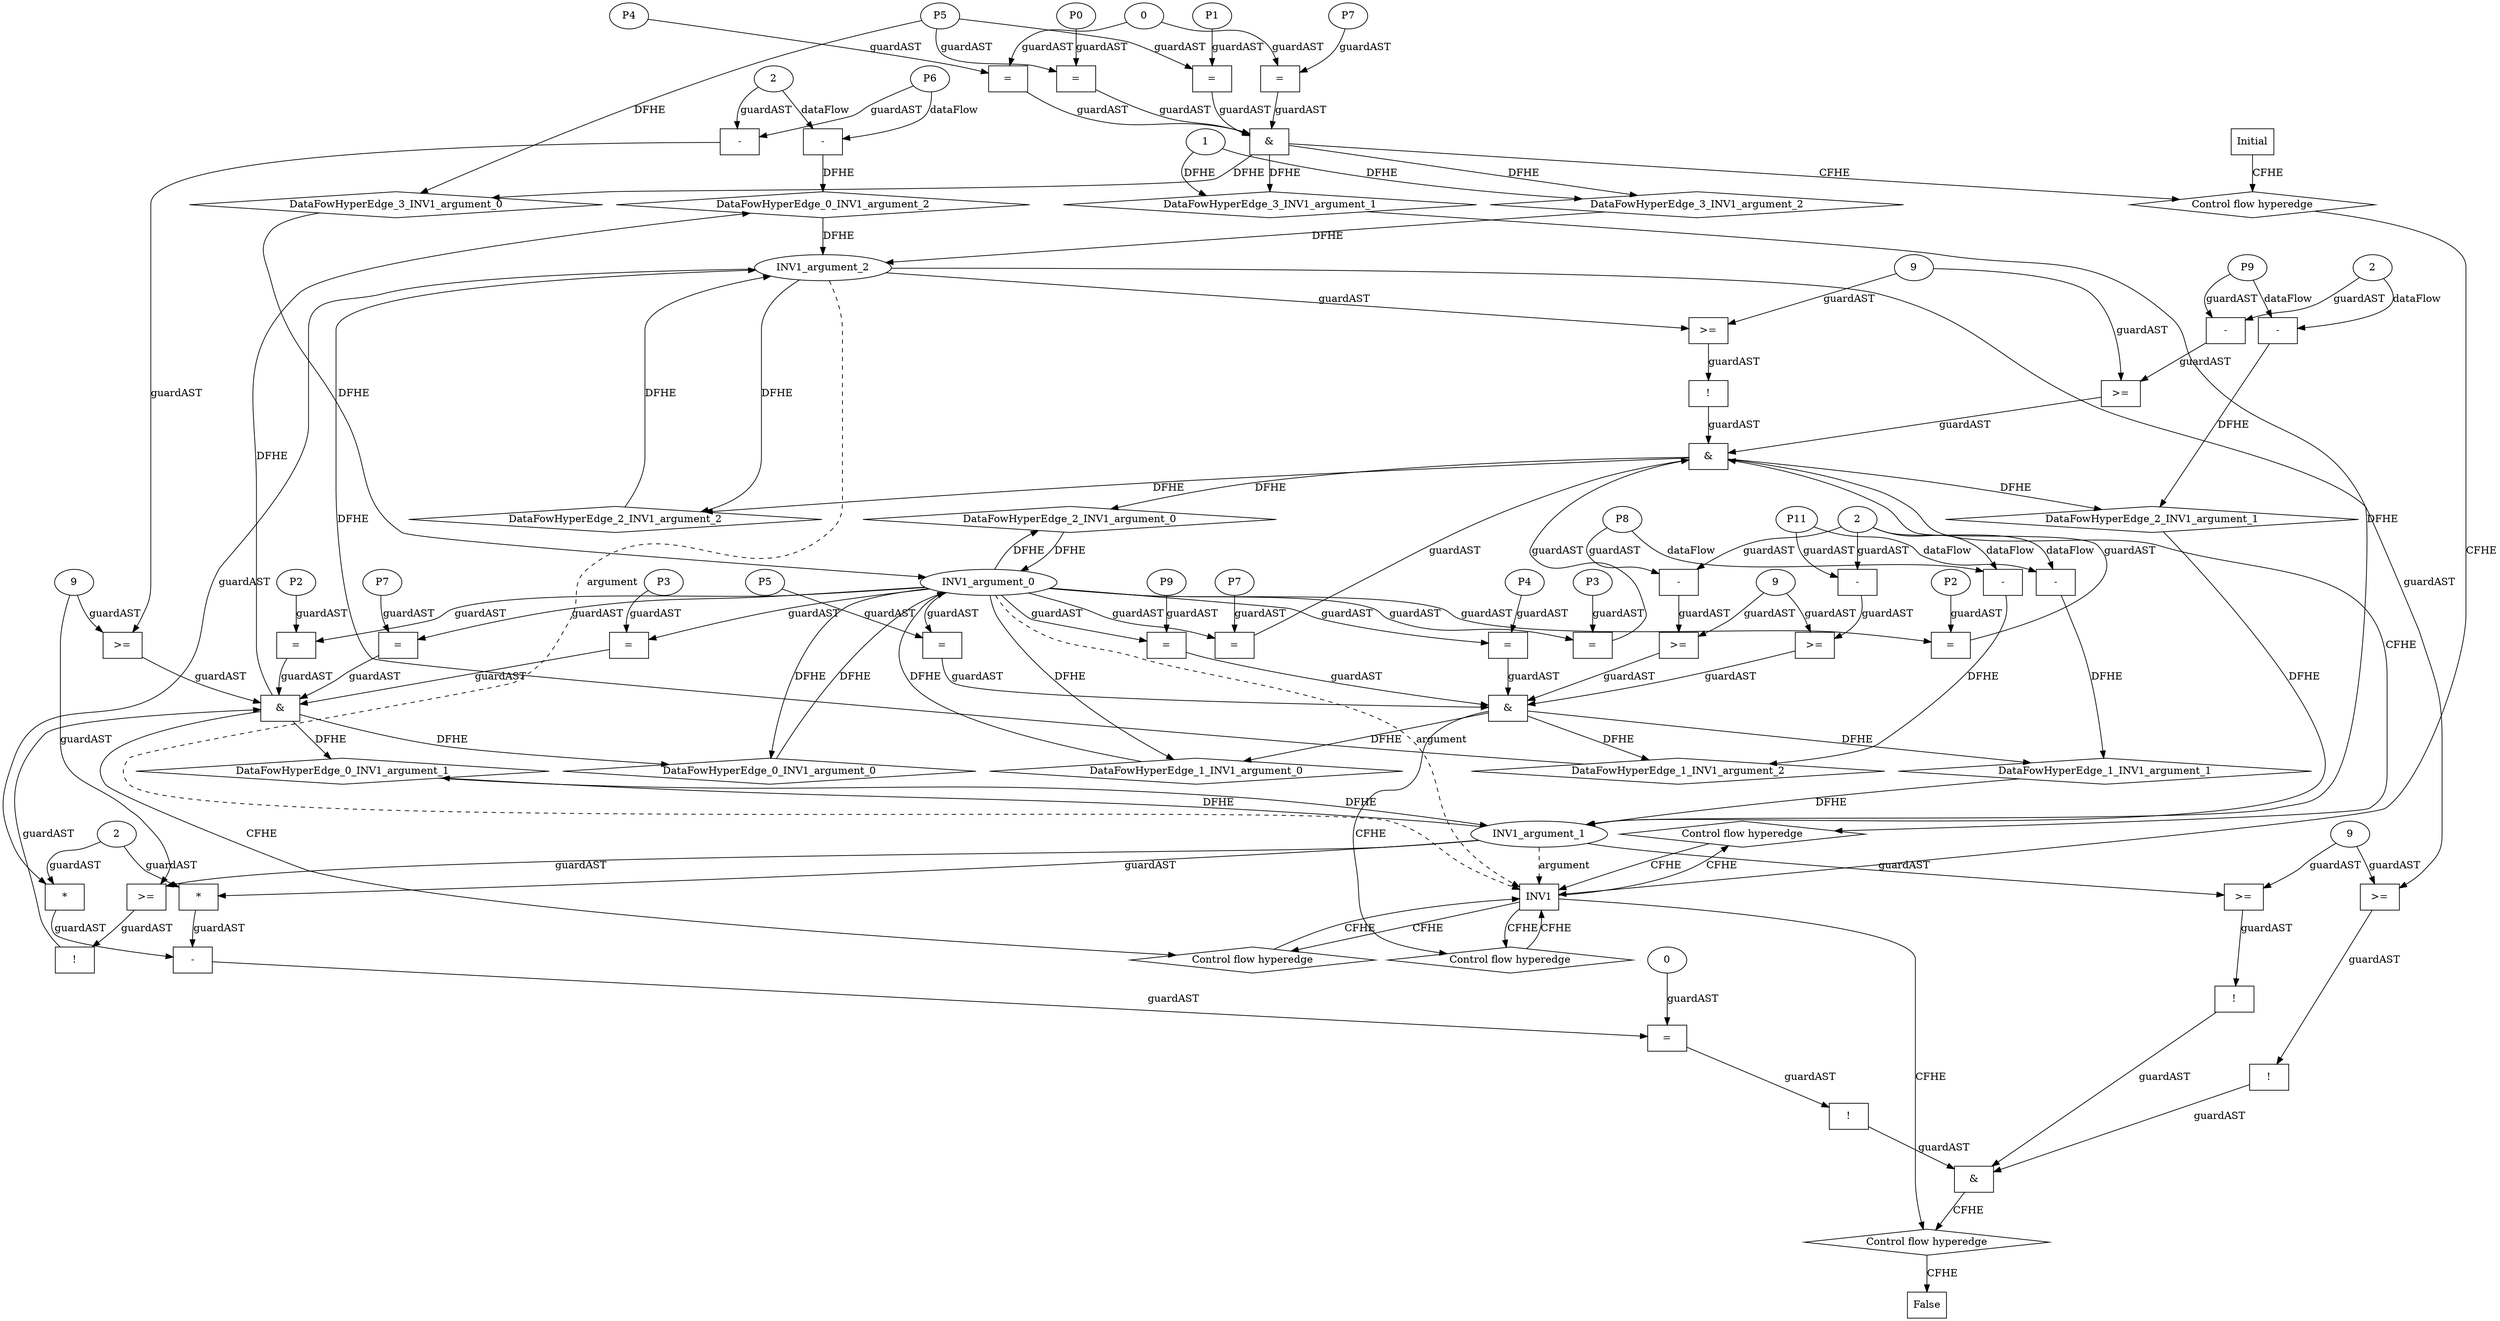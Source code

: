 // Horn Graph
digraph {
	"xxxINV1___INV1_0xxxdataFlow_0_node_0" [label="-"  nodeName="xxxINV1___INV1_0xxxdataFlow_0_node_0" class=Operator GNNNodeID=3 shape=rect]
	"xxxINV1___INV1_0xxxdataFlow_0_node_1" [label="P6"  nodeName="xxxINV1___INV1_0xxxdataFlow_0_node_1" class=symbolicConstant GNNNodeID=4]
	"xxxINV1___INV1_0xxxdataFlow_0_node_2" [label="2"  nodeName="xxxINV1___INV1_0xxxdataFlow_0_node_2" class=IdealInt GNNNodeID=5]
		"xxxINV1___INV1_0xxxdataFlow_0_node_1" -> "xxxINV1___INV1_0xxxdataFlow_0_node_0" [ label="dataFlow"]
		"xxxINV1___INV1_0xxxdataFlow_0_node_2" -> "xxxINV1___INV1_0xxxdataFlow_0_node_0" [ label="dataFlow"]
	"xxxINV1___INV1_0xxxguard_0_node_0" [label="="  nodeName="xxxINV1___INV1_0xxxguard_0_node_0" class=Operator GNNNodeID=6 shape=rect]
	"xxxINV1___INV1_0xxxguard_0_node_1" [label="P2"  nodeName="xxxINV1___INV1_0xxxguard_0_node_1" class=symbolicConstant GNNNodeID=7]
		"xxxINV1___INV1_0xxxguard_0_node_1" -> "xxxINV1___INV1_0xxxguard_0_node_0" [ label="guardAST"]
		"INV1_argument_0" -> "xxxINV1___INV1_0xxxguard_0_node_0" [ label="guardAST"]
	"xxxINV1___INV1_0xxxguard1_node_0" [label="="  nodeName="xxxINV1___INV1_0xxxguard1_node_0" class=Operator GNNNodeID=8 shape=rect]
	"xxxINV1___INV1_0xxxguard1_node_1" [label="P7"  nodeName="xxxINV1___INV1_0xxxguard1_node_1" class=symbolicConstant GNNNodeID=9]
		"xxxINV1___INV1_0xxxguard1_node_1" -> "xxxINV1___INV1_0xxxguard1_node_0" [ label="guardAST"]
		"INV1_argument_0" -> "xxxINV1___INV1_0xxxguard1_node_0" [ label="guardAST"]
	"xxxINV1___INV1_0xxxguard2_node_0" [label="!"  nodeName="xxxINV1___INV1_0xxxguard2_node_0" class=Operator GNNNodeID=10 shape=rect]
	"xxxINV1___INV1_0xxxguard2_node_1" [label=">="  nodeName="xxxINV1___INV1_0xxxguard2_node_1" class=Operator GNNNodeID=11 shape=rect]
	"xxxINV1___INV1_0xxxguard2_node_2" [label="9"  nodeName="xxxINV1___INV1_0xxxguard2_node_2" class=IdealInt GNNNodeID=12]
		"xxxINV1___INV1_0xxxguard2_node_1" -> "xxxINV1___INV1_0xxxguard2_node_0" [ label="guardAST"]
		"xxxINV1___INV1_0xxxguard2_node_2" -> "xxxINV1___INV1_0xxxguard2_node_1" [ label="guardAST"]
		"INV1_argument_1" -> "xxxINV1___INV1_0xxxguard2_node_1" [ label="guardAST"]
	"xxxINV1___INV1_0xxxguard3_node_0" [label=">="  nodeName="xxxINV1___INV1_0xxxguard3_node_0" class=Operator GNNNodeID=13 shape=rect]
	"xxxINV1___INV1_0xxxguard3_node_2" [label="-"  nodeName="xxxINV1___INV1_0xxxguard3_node_2" class=Operator GNNNodeID=14 shape=rect]
		"xxxINV1___INV1_0xxxguard2_node_2" -> "xxxINV1___INV1_0xxxguard3_node_0" [ label="guardAST"]
		"xxxINV1___INV1_0xxxguard3_node_2" -> "xxxINV1___INV1_0xxxguard3_node_0" [ label="guardAST"]
		"xxxINV1___INV1_0xxxdataFlow_0_node_1" -> "xxxINV1___INV1_0xxxguard3_node_2" [ label="guardAST"]
		"xxxINV1___INV1_0xxxdataFlow_0_node_2" -> "xxxINV1___INV1_0xxxguard3_node_2" [ label="guardAST"]
	"xxxINV1___INV1_0xxxguard4_node_0" [label="="  nodeName="xxxINV1___INV1_0xxxguard4_node_0" class=Operator GNNNodeID=15 shape=rect]
	"xxxINV1___INV1_0xxxguard4_node_1" [label="P3"  nodeName="xxxINV1___INV1_0xxxguard4_node_1" class=symbolicConstant GNNNodeID=16]
		"xxxINV1___INV1_0xxxguard4_node_1" -> "xxxINV1___INV1_0xxxguard4_node_0" [ label="guardAST"]
		"INV1_argument_0" -> "xxxINV1___INV1_0xxxguard4_node_0" [ label="guardAST"]
	"xxxINV1___INV1_1xxxdataFlow_0_node_0" [label="-"  nodeName="xxxINV1___INV1_1xxxdataFlow_0_node_0" class=Operator GNNNodeID=17 shape=rect]
	"xxxINV1___INV1_1xxxdataFlow_0_node_1" [label="P11"  nodeName="xxxINV1___INV1_1xxxdataFlow_0_node_1" class=symbolicConstant GNNNodeID=18]
	"xxxINV1___INV1_1xxxdataFlow_0_node_2" [label="2"  nodeName="xxxINV1___INV1_1xxxdataFlow_0_node_2" class=IdealInt GNNNodeID=19]
		"xxxINV1___INV1_1xxxdataFlow_0_node_1" -> "xxxINV1___INV1_1xxxdataFlow_0_node_0" [ label="dataFlow"]
		"xxxINV1___INV1_1xxxdataFlow_0_node_2" -> "xxxINV1___INV1_1xxxdataFlow_0_node_0" [ label="dataFlow"]
	"xxxINV1___INV1_1xxxdataFlow1_node_0" [label="-"  nodeName="xxxINV1___INV1_1xxxdataFlow1_node_0" class=Operator GNNNodeID=20 shape=rect]
	"xxxINV1___INV1_1xxxdataFlow1_node_1" [label="P8"  nodeName="xxxINV1___INV1_1xxxdataFlow1_node_1" class=symbolicConstant GNNNodeID=21]
		"xxxINV1___INV1_1xxxdataFlow1_node_1" -> "xxxINV1___INV1_1xxxdataFlow1_node_0" [ label="dataFlow"]
		"xxxINV1___INV1_1xxxdataFlow_0_node_2" -> "xxxINV1___INV1_1xxxdataFlow1_node_0" [ label="dataFlow"]
	"xxxINV1___INV1_1xxxguard_0_node_0" [label="="  nodeName="xxxINV1___INV1_1xxxguard_0_node_0" class=Operator GNNNodeID=22 shape=rect]
	"xxxINV1___INV1_1xxxguard_0_node_1" [label="P4"  nodeName="xxxINV1___INV1_1xxxguard_0_node_1" class=symbolicConstant GNNNodeID=23]
		"xxxINV1___INV1_1xxxguard_0_node_1" -> "xxxINV1___INV1_1xxxguard_0_node_0" [ label="guardAST"]
		"INV1_argument_0" -> "xxxINV1___INV1_1xxxguard_0_node_0" [ label="guardAST"]
	"xxxINV1___INV1_1xxxguard1_node_0" [label="="  nodeName="xxxINV1___INV1_1xxxguard1_node_0" class=Operator GNNNodeID=24 shape=rect]
	"xxxINV1___INV1_1xxxguard1_node_1" [label="P9"  nodeName="xxxINV1___INV1_1xxxguard1_node_1" class=symbolicConstant GNNNodeID=25]
		"xxxINV1___INV1_1xxxguard1_node_1" -> "xxxINV1___INV1_1xxxguard1_node_0" [ label="guardAST"]
		"INV1_argument_0" -> "xxxINV1___INV1_1xxxguard1_node_0" [ label="guardAST"]
	"xxxINV1___INV1_1xxxguard2_node_0" [label=">="  nodeName="xxxINV1___INV1_1xxxguard2_node_0" class=Operator GNNNodeID=26 shape=rect]
	"xxxINV1___INV1_1xxxguard2_node_1" [label="9"  nodeName="xxxINV1___INV1_1xxxguard2_node_1" class=IdealInt GNNNodeID=27]
	"xxxINV1___INV1_1xxxguard2_node_2" [label="-"  nodeName="xxxINV1___INV1_1xxxguard2_node_2" class=Operator GNNNodeID=28 shape=rect]
		"xxxINV1___INV1_1xxxguard2_node_1" -> "xxxINV1___INV1_1xxxguard2_node_0" [ label="guardAST"]
		"xxxINV1___INV1_1xxxguard2_node_2" -> "xxxINV1___INV1_1xxxguard2_node_0" [ label="guardAST"]
		"xxxINV1___INV1_1xxxdataFlow_0_node_1" -> "xxxINV1___INV1_1xxxguard2_node_2" [ label="guardAST"]
		"xxxINV1___INV1_1xxxdataFlow_0_node_2" -> "xxxINV1___INV1_1xxxguard2_node_2" [ label="guardAST"]
	"xxxINV1___INV1_1xxxguard3_node_0" [label=">="  nodeName="xxxINV1___INV1_1xxxguard3_node_0" class=Operator GNNNodeID=29 shape=rect]
	"xxxINV1___INV1_1xxxguard3_node_2" [label="-"  nodeName="xxxINV1___INV1_1xxxguard3_node_2" class=Operator GNNNodeID=30 shape=rect]
		"xxxINV1___INV1_1xxxguard2_node_1" -> "xxxINV1___INV1_1xxxguard3_node_0" [ label="guardAST"]
		"xxxINV1___INV1_1xxxguard3_node_2" -> "xxxINV1___INV1_1xxxguard3_node_0" [ label="guardAST"]
		"xxxINV1___INV1_1xxxdataFlow1_node_1" -> "xxxINV1___INV1_1xxxguard3_node_2" [ label="guardAST"]
		"xxxINV1___INV1_1xxxdataFlow_0_node_2" -> "xxxINV1___INV1_1xxxguard3_node_2" [ label="guardAST"]
	"xxxINV1___INV1_1xxxguard4_node_0" [label="="  nodeName="xxxINV1___INV1_1xxxguard4_node_0" class=Operator GNNNodeID=31 shape=rect]
	"xxxINV1___INV1_1xxxguard4_node_1" [label="P5"  nodeName="xxxINV1___INV1_1xxxguard4_node_1" class=symbolicConstant GNNNodeID=32]
		"xxxINV1___INV1_1xxxguard4_node_1" -> "xxxINV1___INV1_1xxxguard4_node_0" [ label="guardAST"]
		"INV1_argument_0" -> "xxxINV1___INV1_1xxxguard4_node_0" [ label="guardAST"]
	"xxxINV1___INV1_2xxxdataFlow_0_node_0" [label="-"  nodeName="xxxINV1___INV1_2xxxdataFlow_0_node_0" class=Operator GNNNodeID=33 shape=rect]
	"xxxINV1___INV1_2xxxdataFlow_0_node_1" [label="P9"  nodeName="xxxINV1___INV1_2xxxdataFlow_0_node_1" class=symbolicConstant GNNNodeID=34]
	"xxxINV1___INV1_2xxxdataFlow_0_node_2" [label="2"  nodeName="xxxINV1___INV1_2xxxdataFlow_0_node_2" class=IdealInt GNNNodeID=35]
		"xxxINV1___INV1_2xxxdataFlow_0_node_1" -> "xxxINV1___INV1_2xxxdataFlow_0_node_0" [ label="dataFlow"]
		"xxxINV1___INV1_2xxxdataFlow_0_node_2" -> "xxxINV1___INV1_2xxxdataFlow_0_node_0" [ label="dataFlow"]
	"xxxINV1___INV1_2xxxguard_0_node_0" [label="="  nodeName="xxxINV1___INV1_2xxxguard_0_node_0" class=Operator GNNNodeID=36 shape=rect]
	"xxxINV1___INV1_2xxxguard_0_node_1" [label="P2"  nodeName="xxxINV1___INV1_2xxxguard_0_node_1" class=symbolicConstant GNNNodeID=37]
		"xxxINV1___INV1_2xxxguard_0_node_1" -> "xxxINV1___INV1_2xxxguard_0_node_0" [ label="guardAST"]
		"INV1_argument_0" -> "xxxINV1___INV1_2xxxguard_0_node_0" [ label="guardAST"]
	"xxxINV1___INV1_2xxxguard1_node_0" [label="="  nodeName="xxxINV1___INV1_2xxxguard1_node_0" class=Operator GNNNodeID=38 shape=rect]
	"xxxINV1___INV1_2xxxguard1_node_1" [label="P7"  nodeName="xxxINV1___INV1_2xxxguard1_node_1" class=symbolicConstant GNNNodeID=39]
		"xxxINV1___INV1_2xxxguard1_node_1" -> "xxxINV1___INV1_2xxxguard1_node_0" [ label="guardAST"]
		"INV1_argument_0" -> "xxxINV1___INV1_2xxxguard1_node_0" [ label="guardAST"]
	"xxxINV1___INV1_2xxxguard2_node_0" [label="!"  nodeName="xxxINV1___INV1_2xxxguard2_node_0" class=Operator GNNNodeID=40 shape=rect]
	"xxxINV1___INV1_2xxxguard2_node_1" [label=">="  nodeName="xxxINV1___INV1_2xxxguard2_node_1" class=Operator GNNNodeID=41 shape=rect]
	"xxxINV1___INV1_2xxxguard2_node_2" [label="9"  nodeName="xxxINV1___INV1_2xxxguard2_node_2" class=IdealInt GNNNodeID=42]
		"xxxINV1___INV1_2xxxguard2_node_1" -> "xxxINV1___INV1_2xxxguard2_node_0" [ label="guardAST"]
		"xxxINV1___INV1_2xxxguard2_node_2" -> "xxxINV1___INV1_2xxxguard2_node_1" [ label="guardAST"]
		"INV1_argument_2" -> "xxxINV1___INV1_2xxxguard2_node_1" [ label="guardAST"]
	"xxxINV1___INV1_2xxxguard3_node_0" [label=">="  nodeName="xxxINV1___INV1_2xxxguard3_node_0" class=Operator GNNNodeID=43 shape=rect]
	"xxxINV1___INV1_2xxxguard3_node_2" [label="-"  nodeName="xxxINV1___INV1_2xxxguard3_node_2" class=Operator GNNNodeID=44 shape=rect]
		"xxxINV1___INV1_2xxxguard2_node_2" -> "xxxINV1___INV1_2xxxguard3_node_0" [ label="guardAST"]
		"xxxINV1___INV1_2xxxguard3_node_2" -> "xxxINV1___INV1_2xxxguard3_node_0" [ label="guardAST"]
		"xxxINV1___INV1_2xxxdataFlow_0_node_1" -> "xxxINV1___INV1_2xxxguard3_node_2" [ label="guardAST"]
		"xxxINV1___INV1_2xxxdataFlow_0_node_2" -> "xxxINV1___INV1_2xxxguard3_node_2" [ label="guardAST"]
	"xxxINV1___INV1_2xxxguard4_node_0" [label="="  nodeName="xxxINV1___INV1_2xxxguard4_node_0" class=Operator GNNNodeID=45 shape=rect]
	"xxxINV1___INV1_2xxxguard4_node_1" [label="P3"  nodeName="xxxINV1___INV1_2xxxguard4_node_1" class=symbolicConstant GNNNodeID=46]
		"xxxINV1___INV1_2xxxguard4_node_1" -> "xxxINV1___INV1_2xxxguard4_node_0" [ label="guardAST"]
		"INV1_argument_0" -> "xxxINV1___INV1_2xxxguard4_node_0" [ label="guardAST"]
	"xxxINV1___Initial_3xxxdataFlow_0_node_0" [label="P5"  nodeName="xxxINV1___Initial_3xxxdataFlow_0_node_0" class=symbolicConstant GNNNodeID=47]
	"xxxINV1___Initial_3xxxdataFlow1_node_0" [label="1"  nodeName="xxxINV1___Initial_3xxxdataFlow1_node_0" class=IdealInt GNNNodeID=48]
	"xxxINV1___Initial_3xxxguard_0_node_0" [label="="  nodeName="xxxINV1___Initial_3xxxguard_0_node_0" class=Operator GNNNodeID=49 shape=rect]
	"xxxINV1___Initial_3xxxguard_0_node_1" [label="P0"  nodeName="xxxINV1___Initial_3xxxguard_0_node_1" class=symbolicConstant GNNNodeID=50]
		"xxxINV1___Initial_3xxxguard_0_node_1" -> "xxxINV1___Initial_3xxxguard_0_node_0" [ label="guardAST"]
		"xxxINV1___Initial_3xxxdataFlow_0_node_0" -> "xxxINV1___Initial_3xxxguard_0_node_0" [ label="guardAST"]
	"xxxINV1___Initial_3xxxguard1_node_0" [label="="  nodeName="xxxINV1___Initial_3xxxguard1_node_0" class=Operator GNNNodeID=51 shape=rect]
	"xxxINV1___Initial_3xxxguard1_node_1" [label="P7"  nodeName="xxxINV1___Initial_3xxxguard1_node_1" class=symbolicConstant GNNNodeID=52]
	"xxxINV1___Initial_3xxxguard1_node_2" [label="0"  nodeName="xxxINV1___Initial_3xxxguard1_node_2" class=IdealInt GNNNodeID=53]
		"xxxINV1___Initial_3xxxguard1_node_1" -> "xxxINV1___Initial_3xxxguard1_node_0" [ label="guardAST"]
		"xxxINV1___Initial_3xxxguard1_node_2" -> "xxxINV1___Initial_3xxxguard1_node_0" [ label="guardAST"]
	"xxxINV1___Initial_3xxxguard2_node_0" [label="="  nodeName="xxxINV1___Initial_3xxxguard2_node_0" class=Operator GNNNodeID=54 shape=rect]
	"xxxINV1___Initial_3xxxguard2_node_1" [label="P4"  nodeName="xxxINV1___Initial_3xxxguard2_node_1" class=symbolicConstant GNNNodeID=55]
		"xxxINV1___Initial_3xxxguard2_node_1" -> "xxxINV1___Initial_3xxxguard2_node_0" [ label="guardAST"]
		"xxxINV1___Initial_3xxxguard1_node_2" -> "xxxINV1___Initial_3xxxguard2_node_0" [ label="guardAST"]
	"xxxINV1___Initial_3xxxguard3_node_0" [label="="  nodeName="xxxINV1___Initial_3xxxguard3_node_0" class=Operator GNNNodeID=56 shape=rect]
	"xxxINV1___Initial_3xxxguard3_node_1" [label="P1"  nodeName="xxxINV1___Initial_3xxxguard3_node_1" class=symbolicConstant GNNNodeID=57]
		"xxxINV1___Initial_3xxxguard3_node_1" -> "xxxINV1___Initial_3xxxguard3_node_0" [ label="guardAST"]
		"xxxINV1___Initial_3xxxdataFlow_0_node_0" -> "xxxINV1___Initial_3xxxguard3_node_0" [ label="guardAST"]
	"xxxFALSE___INV1_4xxxguard_0_node_0" [label="!"  nodeName="xxxFALSE___INV1_4xxxguard_0_node_0" class=Operator GNNNodeID=58 shape=rect]
	"xxxFALSE___INV1_4xxxguard_0_node_1" [label=">="  nodeName="xxxFALSE___INV1_4xxxguard_0_node_1" class=Operator GNNNodeID=59 shape=rect]
	"xxxFALSE___INV1_4xxxguard_0_node_2" [label="9"  nodeName="xxxFALSE___INV1_4xxxguard_0_node_2" class=IdealInt GNNNodeID=60]
		"xxxFALSE___INV1_4xxxguard_0_node_1" -> "xxxFALSE___INV1_4xxxguard_0_node_0" [ label="guardAST"]
		"xxxFALSE___INV1_4xxxguard_0_node_2" -> "xxxFALSE___INV1_4xxxguard_0_node_1" [ label="guardAST"]
		"INV1_argument_2" -> "xxxFALSE___INV1_4xxxguard_0_node_1" [ label="guardAST"]
	"xxxFALSE___INV1_4xxxguard1_node_0" [label="!"  nodeName="xxxFALSE___INV1_4xxxguard1_node_0" class=Operator GNNNodeID=61 shape=rect]
	"xxxFALSE___INV1_4xxxguard1_node_1" [label=">="  nodeName="xxxFALSE___INV1_4xxxguard1_node_1" class=Operator GNNNodeID=62 shape=rect]
		"xxxFALSE___INV1_4xxxguard1_node_1" -> "xxxFALSE___INV1_4xxxguard1_node_0" [ label="guardAST"]
		"xxxFALSE___INV1_4xxxguard_0_node_2" -> "xxxFALSE___INV1_4xxxguard1_node_1" [ label="guardAST"]
		"INV1_argument_1" -> "xxxFALSE___INV1_4xxxguard1_node_1" [ label="guardAST"]
	"xxxFALSE___INV1_4xxxguard2_node_0" [label="!"  nodeName="xxxFALSE___INV1_4xxxguard2_node_0" class=Operator GNNNodeID=63 shape=rect]
	"xxxFALSE___INV1_4xxxguard2_node_1" [label="="  nodeName="xxxFALSE___INV1_4xxxguard2_node_1" class=Operator GNNNodeID=64 shape=rect]
	"xxxFALSE___INV1_4xxxguard2_node_2" [label="-"  nodeName="xxxFALSE___INV1_4xxxguard2_node_2" class=Operator GNNNodeID=65 shape=rect]
	"xxxFALSE___INV1_4xxxguard2_node_3" [label="*"  nodeName="xxxFALSE___INV1_4xxxguard2_node_3" class=Operator GNNNodeID=66 shape=rect]
	"xxxFALSE___INV1_4xxxguard2_node_4" [label="2"  nodeName="xxxFALSE___INV1_4xxxguard2_node_4" class=constant GNNNodeID=67]
	"xxxFALSE___INV1_4xxxguard2_node_6" [label="*"  nodeName="xxxFALSE___INV1_4xxxguard2_node_6" class=Operator GNNNodeID=68 shape=rect]
	"xxxFALSE___INV1_4xxxguard2_node_4" [label="2"  nodeName="xxxFALSE___INV1_4xxxguard2_node_4" class=constant GNNNodeID=69]
	"xxxFALSE___INV1_4xxxguard2_node_9" [label="0"  nodeName="xxxFALSE___INV1_4xxxguard2_node_9" class=IdealInt GNNNodeID=70]
		"xxxFALSE___INV1_4xxxguard2_node_1" -> "xxxFALSE___INV1_4xxxguard2_node_0" [ label="guardAST"]
		"xxxFALSE___INV1_4xxxguard2_node_2" -> "xxxFALSE___INV1_4xxxguard2_node_1" [ label="guardAST"]
		"xxxFALSE___INV1_4xxxguard2_node_9" -> "xxxFALSE___INV1_4xxxguard2_node_1" [ label="guardAST"]
		"xxxFALSE___INV1_4xxxguard2_node_3" -> "xxxFALSE___INV1_4xxxguard2_node_2" [ label="guardAST"]
		"xxxFALSE___INV1_4xxxguard2_node_6" -> "xxxFALSE___INV1_4xxxguard2_node_2" [ label="guardAST"]
		"xxxFALSE___INV1_4xxxguard2_node_4" -> "xxxFALSE___INV1_4xxxguard2_node_3" [ label="guardAST"]
		"INV1_argument_1" -> "xxxFALSE___INV1_4xxxguard2_node_3" [ label="guardAST"]
		"INV1_argument_2" -> "xxxFALSE___INV1_4xxxguard2_node_6" [ label="guardAST"]
		"xxxFALSE___INV1_4xxxguard2_node_4" -> "xxxFALSE___INV1_4xxxguard2_node_6" [ label="guardAST"]
	"INV1" [label="INV1"  nodeName="INV1" class=CONTROL GNNNodeID=71 shape="rect"]
	"FALSE" [label="False"  nodeName=False class=CONTROL GNNNodeID=72 shape="rect"]
	"Initial" [label="Initial"  nodeName=Initial class=CONTROL GNNNodeID=73 shape="rect"]
	"ControlFowHyperEdge_0" [label="Control flow hyperedge"  hyperEdgeNodeID=0 nodeName=ControlFowHyperEdge_0 class=controlFlowHyperEdge shape="diamond"]
		"INV1" -> ControlFowHyperEdge_0 [ label="CFHE"]
		"ControlFowHyperEdge_0" -> "INV1" [ label="CFHE"]
	"ControlFowHyperEdge_1" [label="Control flow hyperedge"  hyperEdgeNodeID=1 nodeName=ControlFowHyperEdge_1 class=controlFlowHyperEdge shape="diamond"]
		"INV1" -> ControlFowHyperEdge_1 [ label="CFHE"]
		"ControlFowHyperEdge_1" -> "INV1" [ label="CFHE"]
	"ControlFowHyperEdge_2" [label="Control flow hyperedge"  hyperEdgeNodeID=2 nodeName=ControlFowHyperEdge_2 class=controlFlowHyperEdge shape="diamond"]
		"INV1" -> ControlFowHyperEdge_2 [ label="CFHE"]
		"ControlFowHyperEdge_2" -> "INV1" [ label="CFHE"]
	"ControlFowHyperEdge_3" [label="Control flow hyperedge"  hyperEdgeNodeID=3 nodeName=ControlFowHyperEdge_3 class=controlFlowHyperEdge shape="diamond"]
		"Initial" -> ControlFowHyperEdge_3 [ label="CFHE"]
		"ControlFowHyperEdge_3" -> "INV1" [ label="CFHE"]
	"ControlFowHyperEdge_4" [label="Control flow hyperedge"  hyperEdgeNodeID=4 nodeName=ControlFowHyperEdge_4 class=controlFlowHyperEdge shape="diamond"]
		"INV1" -> ControlFowHyperEdge_4 [ label="CFHE"]
		"ControlFowHyperEdge_4" -> "FALSE" [ label="CFHE"]
	"INV1_argument_0" [label="INV1_argument_0"  nodeName=argument0 class=argument shape=oval GNNNodeID=74 head="INV1"]
		"INV1_argument_0" -> "INV1" [ label="argument" style=dashed]
	"INV1_argument_1" [label="INV1_argument_1"  nodeName=argument1 class=argument shape=oval GNNNodeID=74 head="INV1"]
		"INV1_argument_1" -> "INV1" [ label="argument" style=dashed]
	"INV1_argument_2" [label="INV1_argument_2"  nodeName=argument2 class=argument shape=oval GNNNodeID=74 head="INV1"]
		"INV1_argument_2" -> "INV1" [ label="argument" style=dashed]
	"xxxINV1___INV1_0xxx_and" [label="&"  andName="xxxINV1___INV1_0xxx_and" class=Operator shape=rect]
		"xxxINV1___INV1_0xxxguard1_node_0" -> "xxxINV1___INV1_0xxx_and" [ label="guardAST"]
		"xxxINV1___INV1_0xxxguard2_node_0" -> "xxxINV1___INV1_0xxx_and" [ label="guardAST"]
		"xxxINV1___INV1_0xxxguard_0_node_0" -> "xxxINV1___INV1_0xxx_and" [ label="guardAST"]
		"xxxINV1___INV1_0xxxguard4_node_0" -> "xxxINV1___INV1_0xxx_and" [ label="guardAST"]
		"xxxINV1___INV1_0xxxguard3_node_0" -> "xxxINV1___INV1_0xxx_and" [ label="guardAST"]
		"xxxINV1___INV1_0xxx_and" -> "ControlFowHyperEdge_0" [ label="CFHE"]
	"xxxINV1___INV1_1xxx_and" [label="&"  andName="xxxINV1___INV1_1xxx_and" class=Operator shape=rect]
		"xxxINV1___INV1_1xxxguard2_node_0" -> "xxxINV1___INV1_1xxx_and" [ label="guardAST"]
		"xxxINV1___INV1_1xxxguard3_node_0" -> "xxxINV1___INV1_1xxx_and" [ label="guardAST"]
		"xxxINV1___INV1_1xxxguard_0_node_0" -> "xxxINV1___INV1_1xxx_and" [ label="guardAST"]
		"xxxINV1___INV1_1xxxguard4_node_0" -> "xxxINV1___INV1_1xxx_and" [ label="guardAST"]
		"xxxINV1___INV1_1xxxguard1_node_0" -> "xxxINV1___INV1_1xxx_and" [ label="guardAST"]
		"xxxINV1___INV1_1xxx_and" -> "ControlFowHyperEdge_1" [ label="CFHE"]
	"xxxINV1___INV1_2xxx_and" [label="&"  andName="xxxINV1___INV1_2xxx_and" class=Operator shape=rect]
		"xxxINV1___INV1_2xxxguard3_node_0" -> "xxxINV1___INV1_2xxx_and" [ label="guardAST"]
		"xxxINV1___INV1_2xxxguard4_node_0" -> "xxxINV1___INV1_2xxx_and" [ label="guardAST"]
		"xxxINV1___INV1_2xxxguard_0_node_0" -> "xxxINV1___INV1_2xxx_and" [ label="guardAST"]
		"xxxINV1___INV1_2xxxguard2_node_0" -> "xxxINV1___INV1_2xxx_and" [ label="guardAST"]
		"xxxINV1___INV1_2xxxguard1_node_0" -> "xxxINV1___INV1_2xxx_and" [ label="guardAST"]
		"xxxINV1___INV1_2xxx_and" -> "ControlFowHyperEdge_2" [ label="CFHE"]
	"xxxINV1___Initial_3xxx_and" [label="&"  andName="xxxINV1___Initial_3xxx_and" class=Operator shape=rect]
		"xxxINV1___Initial_3xxxguard_0_node_0" -> "xxxINV1___Initial_3xxx_and" [ label="guardAST"]
		"xxxINV1___Initial_3xxxguard1_node_0" -> "xxxINV1___Initial_3xxx_and" [ label="guardAST"]
		"xxxINV1___Initial_3xxxguard2_node_0" -> "xxxINV1___Initial_3xxx_and" [ label="guardAST"]
		"xxxINV1___Initial_3xxxguard3_node_0" -> "xxxINV1___Initial_3xxx_and" [ label="guardAST"]
		"xxxINV1___Initial_3xxx_and" -> "ControlFowHyperEdge_3" [ label="CFHE"]
	"xxxFALSE___INV1_4xxx_and" [label="&"  andName="xxxFALSE___INV1_4xxx_and" class=Operator shape=rect]
		"xxxFALSE___INV1_4xxxguard_0_node_0" -> "xxxFALSE___INV1_4xxx_and" [ label="guardAST"]
		"xxxFALSE___INV1_4xxxguard1_node_0" -> "xxxFALSE___INV1_4xxx_and" [ label="guardAST"]
		"xxxFALSE___INV1_4xxxguard2_node_0" -> "xxxFALSE___INV1_4xxx_and" [ label="guardAST"]
		"xxxFALSE___INV1_4xxx_and" -> "ControlFowHyperEdge_4" [ label="CFHE"]
		"INV1_argument_0" -> "DataFowHyperEdge_0_INV1_argument_0" [ label="DFHE"]
	"DataFowHyperEdge_0_INV1_argument_0" [label="DataFowHyperEdge_0_INV1_argument_0"  nodeName="DataFowHyperEdge_0_INV1_argument_0" class=DataFlowHyperedge shape=diamond]
		"DataFowHyperEdge_0_INV1_argument_0" -> "INV1_argument_0" [ label="DFHE"]
		"xxxINV1___INV1_0xxx_and" -> "DataFowHyperEdge_0_INV1_argument_0" [ label="DFHE"]
		"INV1_argument_1" -> "DataFowHyperEdge_0_INV1_argument_1" [ label="DFHE"]
	"DataFowHyperEdge_0_INV1_argument_1" [label="DataFowHyperEdge_0_INV1_argument_1"  nodeName="DataFowHyperEdge_0_INV1_argument_1" class=DataFlowHyperedge shape=diamond]
		"DataFowHyperEdge_0_INV1_argument_1" -> "INV1_argument_1" [ label="DFHE"]
		"xxxINV1___INV1_0xxx_and" -> "DataFowHyperEdge_0_INV1_argument_1" [ label="DFHE"]
		"INV1_argument_0" -> "DataFowHyperEdge_1_INV1_argument_0" [ label="DFHE"]
	"DataFowHyperEdge_1_INV1_argument_0" [label="DataFowHyperEdge_1_INV1_argument_0"  nodeName="DataFowHyperEdge_1_INV1_argument_0" class=DataFlowHyperedge shape=diamond]
		"DataFowHyperEdge_1_INV1_argument_0" -> "INV1_argument_0" [ label="DFHE"]
		"xxxINV1___INV1_1xxx_and" -> "DataFowHyperEdge_1_INV1_argument_0" [ label="DFHE"]
		"INV1_argument_0" -> "DataFowHyperEdge_2_INV1_argument_0" [ label="DFHE"]
	"DataFowHyperEdge_2_INV1_argument_0" [label="DataFowHyperEdge_2_INV1_argument_0"  nodeName="DataFowHyperEdge_2_INV1_argument_0" class=DataFlowHyperedge shape=diamond]
		"DataFowHyperEdge_2_INV1_argument_0" -> "INV1_argument_0" [ label="DFHE"]
		"xxxINV1___INV1_2xxx_and" -> "DataFowHyperEdge_2_INV1_argument_0" [ label="DFHE"]
		"INV1_argument_2" -> "DataFowHyperEdge_2_INV1_argument_2" [ label="DFHE"]
	"DataFowHyperEdge_2_INV1_argument_2" [label="DataFowHyperEdge_2_INV1_argument_2"  nodeName="DataFowHyperEdge_2_INV1_argument_2" class=DataFlowHyperedge shape=diamond]
		"DataFowHyperEdge_2_INV1_argument_2" -> "INV1_argument_2" [ label="DFHE"]
		"xxxINV1___INV1_2xxx_and" -> "DataFowHyperEdge_2_INV1_argument_2" [ label="DFHE"]
	"DataFowHyperEdge_0_INV1_argument_2" [label="DataFowHyperEdge_0_INV1_argument_2"  nodeName="DataFowHyperEdge_0_INV1_argument_2" class=DataFlowHyperedge shape=diamond]
		"DataFowHyperEdge_0_INV1_argument_2" -> "INV1_argument_2" [ label="DFHE"]
		"xxxINV1___INV1_0xxx_and" -> "DataFowHyperEdge_0_INV1_argument_2" [ label="DFHE"]
		"xxxINV1___INV1_0xxxdataFlow_0_node_0" -> "DataFowHyperEdge_0_INV1_argument_2" [ label="DFHE"]
	"DataFowHyperEdge_1_INV1_argument_1" [label="DataFowHyperEdge_1_INV1_argument_1"  nodeName="DataFowHyperEdge_1_INV1_argument_1" class=DataFlowHyperedge shape=diamond]
		"DataFowHyperEdge_1_INV1_argument_1" -> "INV1_argument_1" [ label="DFHE"]
		"xxxINV1___INV1_1xxx_and" -> "DataFowHyperEdge_1_INV1_argument_1" [ label="DFHE"]
		"xxxINV1___INV1_1xxxdataFlow_0_node_0" -> "DataFowHyperEdge_1_INV1_argument_1" [ label="DFHE"]
	"DataFowHyperEdge_1_INV1_argument_2" [label="DataFowHyperEdge_1_INV1_argument_2"  nodeName="DataFowHyperEdge_1_INV1_argument_2" class=DataFlowHyperedge shape=diamond]
		"DataFowHyperEdge_1_INV1_argument_2" -> "INV1_argument_2" [ label="DFHE"]
		"xxxINV1___INV1_1xxx_and" -> "DataFowHyperEdge_1_INV1_argument_2" [ label="DFHE"]
		"xxxINV1___INV1_1xxxdataFlow1_node_0" -> "DataFowHyperEdge_1_INV1_argument_2" [ label="DFHE"]
	"DataFowHyperEdge_2_INV1_argument_1" [label="DataFowHyperEdge_2_INV1_argument_1"  nodeName="DataFowHyperEdge_2_INV1_argument_1" class=DataFlowHyperedge shape=diamond]
		"DataFowHyperEdge_2_INV1_argument_1" -> "INV1_argument_1" [ label="DFHE"]
		"xxxINV1___INV1_2xxx_and" -> "DataFowHyperEdge_2_INV1_argument_1" [ label="DFHE"]
		"xxxINV1___INV1_2xxxdataFlow_0_node_0" -> "DataFowHyperEdge_2_INV1_argument_1" [ label="DFHE"]
	"DataFowHyperEdge_3_INV1_argument_0" [label="DataFowHyperEdge_3_INV1_argument_0"  nodeName="DataFowHyperEdge_3_INV1_argument_0" class=DataFlowHyperedge shape=diamond]
		"DataFowHyperEdge_3_INV1_argument_0" -> "INV1_argument_0" [ label="DFHE"]
		"xxxINV1___Initial_3xxx_and" -> "DataFowHyperEdge_3_INV1_argument_0" [ label="DFHE"]
		"xxxINV1___Initial_3xxxdataFlow_0_node_0" -> "DataFowHyperEdge_3_INV1_argument_0" [ label="DFHE"]
	"DataFowHyperEdge_3_INV1_argument_1" [label="DataFowHyperEdge_3_INV1_argument_1"  nodeName="DataFowHyperEdge_3_INV1_argument_1" class=DataFlowHyperedge shape=diamond]
		"DataFowHyperEdge_3_INV1_argument_1" -> "INV1_argument_1" [ label="DFHE"]
		"xxxINV1___Initial_3xxx_and" -> "DataFowHyperEdge_3_INV1_argument_1" [ label="DFHE"]
		"xxxINV1___Initial_3xxxdataFlow1_node_0" -> "DataFowHyperEdge_3_INV1_argument_1" [ label="DFHE"]
	"DataFowHyperEdge_3_INV1_argument_2" [label="DataFowHyperEdge_3_INV1_argument_2"  nodeName="DataFowHyperEdge_3_INV1_argument_2" class=DataFlowHyperedge shape=diamond]
		"DataFowHyperEdge_3_INV1_argument_2" -> "INV1_argument_2" [ label="DFHE"]
		"xxxINV1___Initial_3xxx_and" -> "DataFowHyperEdge_3_INV1_argument_2" [ label="DFHE"]
		"xxxINV1___Initial_3xxxdataFlow1_node_0" -> "DataFowHyperEdge_3_INV1_argument_2" [ label="DFHE"]
}
